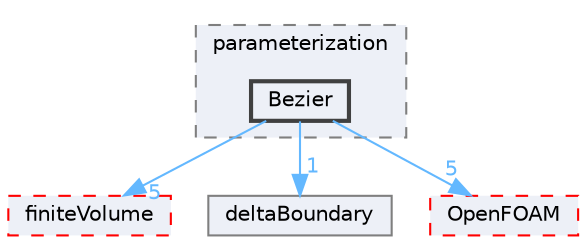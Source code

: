 digraph "src/optimisation/adjointOptimisation/adjoint/parameterization/Bezier"
{
 // LATEX_PDF_SIZE
  bgcolor="transparent";
  edge [fontname=Helvetica,fontsize=10,labelfontname=Helvetica,labelfontsize=10];
  node [fontname=Helvetica,fontsize=10,shape=box,height=0.2,width=0.4];
  compound=true
  subgraph clusterdir_b99de617d441e60a7bad4cdf0a5e480b {
    graph [ bgcolor="#edf0f7", pencolor="grey50", label="parameterization", fontname=Helvetica,fontsize=10 style="filled,dashed", URL="dir_b99de617d441e60a7bad4cdf0a5e480b.html",tooltip=""]
  dir_8158453879ca8e8fa78c40a8ee90c648 [label="Bezier", fillcolor="#edf0f7", color="grey25", style="filled,bold", URL="dir_8158453879ca8e8fa78c40a8ee90c648.html",tooltip=""];
  }
  dir_9bd15774b555cf7259a6fa18f99fe99b [label="finiteVolume", fillcolor="#edf0f7", color="red", style="filled,dashed", URL="dir_9bd15774b555cf7259a6fa18f99fe99b.html",tooltip=""];
  dir_b2bffebd305523ae74de52534349e8c7 [label="deltaBoundary", fillcolor="#edf0f7", color="grey50", style="filled", URL="dir_b2bffebd305523ae74de52534349e8c7.html",tooltip=""];
  dir_c5473ff19b20e6ec4dfe5c310b3778a8 [label="OpenFOAM", fillcolor="#edf0f7", color="red", style="filled,dashed", URL="dir_c5473ff19b20e6ec4dfe5c310b3778a8.html",tooltip=""];
  dir_8158453879ca8e8fa78c40a8ee90c648->dir_9bd15774b555cf7259a6fa18f99fe99b [headlabel="5", labeldistance=1.5 headhref="dir_000260_001387.html" href="dir_000260_001387.html" color="steelblue1" fontcolor="steelblue1"];
  dir_8158453879ca8e8fa78c40a8ee90c648->dir_b2bffebd305523ae74de52534349e8c7 [headlabel="1", labeldistance=1.5 headhref="dir_000260_000839.html" href="dir_000260_000839.html" color="steelblue1" fontcolor="steelblue1"];
  dir_8158453879ca8e8fa78c40a8ee90c648->dir_c5473ff19b20e6ec4dfe5c310b3778a8 [headlabel="5", labeldistance=1.5 headhref="dir_000260_002695.html" href="dir_000260_002695.html" color="steelblue1" fontcolor="steelblue1"];
}
